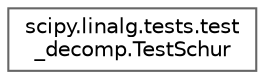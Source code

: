 digraph "Graphical Class Hierarchy"
{
 // LATEX_PDF_SIZE
  bgcolor="transparent";
  edge [fontname=Helvetica,fontsize=10,labelfontname=Helvetica,labelfontsize=10];
  node [fontname=Helvetica,fontsize=10,shape=box,height=0.2,width=0.4];
  rankdir="LR";
  Node0 [id="Node000000",label="scipy.linalg.tests.test\l_decomp.TestSchur",height=0.2,width=0.4,color="grey40", fillcolor="white", style="filled",URL="$d2/dea/classscipy_1_1linalg_1_1tests_1_1test__decomp_1_1TestSchur.html",tooltip=" "];
}
